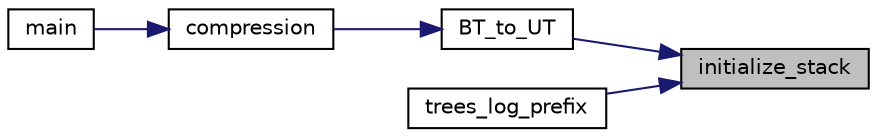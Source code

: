 digraph "initialize_stack"
{
 // LATEX_PDF_SIZE
  edge [fontname="Helvetica",fontsize="10",labelfontname="Helvetica",labelfontsize="10"];
  node [fontname="Helvetica",fontsize="10",shape=record];
  rankdir="RL";
  Node1 [label="initialize_stack",height=0.2,width=0.4,color="black", fillcolor="grey75", style="filled", fontcolor="black",tooltip=" "];
  Node1 -> Node2 [dir="back",color="midnightblue",fontsize="10",style="solid"];
  Node2 [label="BT_to_UT",height=0.2,width=0.4,color="black", fillcolor="white", style="filled",URL="$_huffman_tree_8h.html#a779d56b3276d2ae6f888726c9431e737",tooltip=" "];
  Node2 -> Node3 [dir="back",color="midnightblue",fontsize="10",style="solid"];
  Node3 [label="compression",height=0.2,width=0.4,color="black", fillcolor="white", style="filled",URL="$compression_8h.html#addb33bb737a3237d9f76e8692057e887",tooltip=" "];
  Node3 -> Node4 [dir="back",color="midnightblue",fontsize="10",style="solid"];
  Node4 [label="main",height=0.2,width=0.4,color="black", fillcolor="white", style="filled",URL="$main_8c.html#ae66f6b31b5ad750f1fe042a706a4e3d4",tooltip=" "];
  Node1 -> Node5 [dir="back",color="midnightblue",fontsize="10",style="solid"];
  Node5 [label="trees_log_prefix",height=0.2,width=0.4,color="black", fillcolor="white", style="filled",URL="$_stack_8c.html#a8916a20a09e0185e27e264076a80cc8b",tooltip=" "];
}
